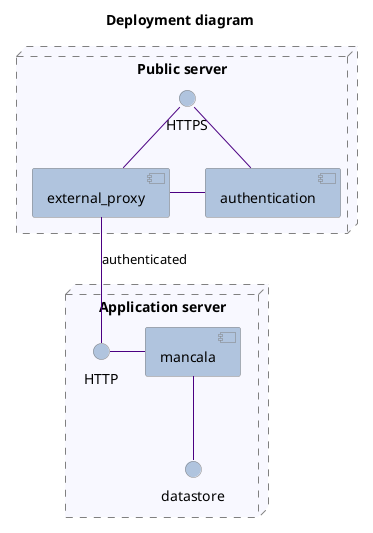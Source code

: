 @startuml

title Deployment diagram

'skinparam linetype ortho
skinparam arrowcolor indigo

skinparam node {
    BackgroundColor ghostWhite
    BorderColor gray
    Shadowing false
    BorderStyle dashed
    RoundCorner 30
}

skinparam component {
    BackgroundColor lightSteelBlue
    BorderColor gray
    Shadowing false
}

skinparam interface {
    BackgroundColor lightSteelBlue
    BorderColor gray
    Shadowing false
}

' DIAGRAM START

node public_server as "Public server" {
    HTTPS -down- [external_proxy]
    HTTPS - [authentication]
    [external_proxy] - [authentication]
}

node app_server as "Application server" {
    [external_proxy] -down- HTTP : authenticated
    HTTP - [mancala]
    [mancala]  -down- datastore
}

@enduml
